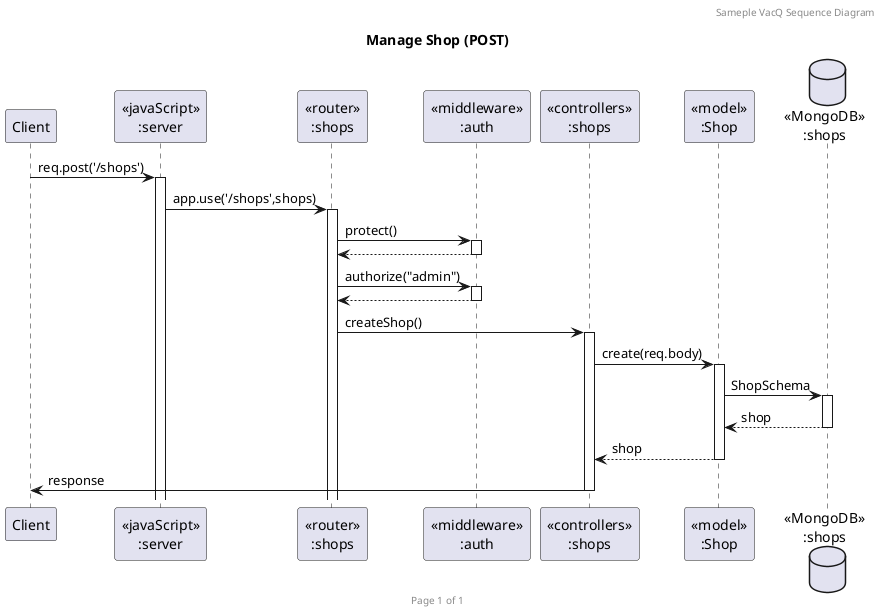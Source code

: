 @startuml Manage Shop (POST)

header Sameple VacQ Sequence Diagram
footer Page %page% of %lastpage%
title "Manage Shop (POST)"

participant "Client" as client
participant "<<javaScript>>\n:server" as server
participant "<<router>>\n:shops" as routerShops
participant "<<middleware>>\n:auth" as middleware
participant "<<controllers>>\n:shops" as controllersShops
participant "<<model>>\n:Shop" as modelShop
database "<<MongoDB>>\n:shops" as ShopsDatabase

client->server ++:req.post('/shops')
server->routerShops ++:app.use('/shops',shops)
routerShops->middleware ++:protect()
return
routerShops->middleware ++:authorize("admin")
return
routerShops -> controllersShops ++:createShop()
controllersShops->modelShop ++:create(req.body)
modelShop ->ShopsDatabase ++: ShopSchema
ShopsDatabase --> modelShop --: shop
controllersShops <-- modelShop --:shop
controllersShops->client --:response

@enduml
